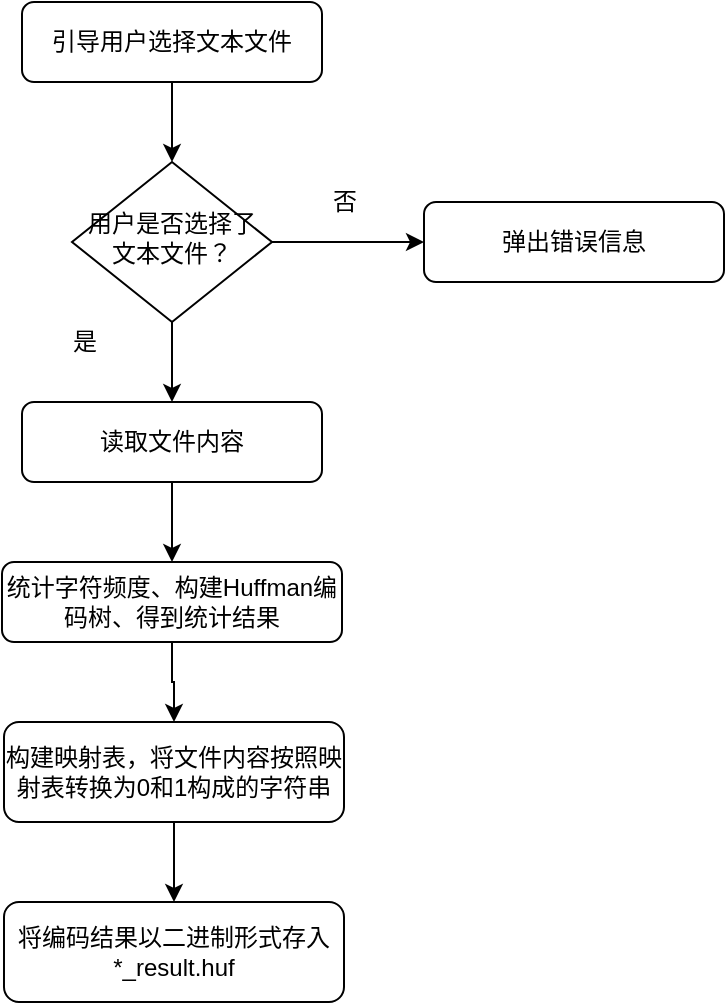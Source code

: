 <mxfile version="15.2.7" type="device"><diagram id="C5RBs43oDa-KdzZeNtuy" name="Page-1"><mxGraphModel dx="928" dy="688" grid="1" gridSize="10" guides="0" tooltips="1" connect="1" arrows="1" fold="1" page="1" pageScale="1" pageWidth="827" pageHeight="1169" math="0" shadow="0"><root><mxCell id="WIyWlLk6GJQsqaUBKTNV-0"/><mxCell id="WIyWlLk6GJQsqaUBKTNV-1" parent="WIyWlLk6GJQsqaUBKTNV-0"/><mxCell id="Tbuy88qhN5G8_59TeEw7-5" style="edgeStyle=orthogonalEdgeStyle;rounded=0;orthogonalLoop=1;jettySize=auto;html=1;exitX=0.5;exitY=1;exitDx=0;exitDy=0;entryX=0.5;entryY=0;entryDx=0;entryDy=0;" parent="WIyWlLk6GJQsqaUBKTNV-1" source="WIyWlLk6GJQsqaUBKTNV-3" target="WIyWlLk6GJQsqaUBKTNV-6" edge="1"><mxGeometry relative="1" as="geometry"/></mxCell><mxCell id="WIyWlLk6GJQsqaUBKTNV-3" value="引导用户选择文本文件" style="rounded=1;whiteSpace=wrap;html=1;fontSize=12;glass=0;strokeWidth=1;shadow=0;" parent="WIyWlLk6GJQsqaUBKTNV-1" vertex="1"><mxGeometry x="339" y="80" width="150" height="40" as="geometry"/></mxCell><mxCell id="Tbuy88qhN5G8_59TeEw7-6" style="edgeStyle=orthogonalEdgeStyle;rounded=0;orthogonalLoop=1;jettySize=auto;html=1;exitX=1;exitY=0.5;exitDx=0;exitDy=0;" parent="WIyWlLk6GJQsqaUBKTNV-1" source="WIyWlLk6GJQsqaUBKTNV-6" target="Tbuy88qhN5G8_59TeEw7-0" edge="1"><mxGeometry relative="1" as="geometry"/></mxCell><mxCell id="Tbuy88qhN5G8_59TeEw7-7" style="edgeStyle=orthogonalEdgeStyle;rounded=0;orthogonalLoop=1;jettySize=auto;html=1;exitX=0.5;exitY=1;exitDx=0;exitDy=0;entryX=0.5;entryY=0;entryDx=0;entryDy=0;" parent="WIyWlLk6GJQsqaUBKTNV-1" source="WIyWlLk6GJQsqaUBKTNV-6" target="Tbuy88qhN5G8_59TeEw7-1" edge="1"><mxGeometry relative="1" as="geometry"/></mxCell><mxCell id="WIyWlLk6GJQsqaUBKTNV-6" value="用户是否选择了文本文件？" style="rhombus;whiteSpace=wrap;html=1;shadow=0;fontFamily=Helvetica;fontSize=12;align=center;strokeWidth=1;spacing=6;spacingTop=-4;" parent="WIyWlLk6GJQsqaUBKTNV-1" vertex="1"><mxGeometry x="364" y="160" width="100" height="80" as="geometry"/></mxCell><mxCell id="Tbuy88qhN5G8_59TeEw7-0" value="弹出错误信息" style="rounded=1;whiteSpace=wrap;html=1;fontSize=12;glass=0;strokeWidth=1;shadow=0;" parent="WIyWlLk6GJQsqaUBKTNV-1" vertex="1"><mxGeometry x="540" y="180" width="150" height="40" as="geometry"/></mxCell><mxCell id="Tbuy88qhN5G8_59TeEw7-8" style="edgeStyle=orthogonalEdgeStyle;rounded=0;orthogonalLoop=1;jettySize=auto;html=1;exitX=0.5;exitY=1;exitDx=0;exitDy=0;entryX=0.5;entryY=0;entryDx=0;entryDy=0;" parent="WIyWlLk6GJQsqaUBKTNV-1" source="Tbuy88qhN5G8_59TeEw7-1" target="Tbuy88qhN5G8_59TeEw7-2" edge="1"><mxGeometry relative="1" as="geometry"/></mxCell><mxCell id="Tbuy88qhN5G8_59TeEw7-1" value="读取文件内容" style="rounded=1;whiteSpace=wrap;html=1;fontSize=12;glass=0;strokeWidth=1;shadow=0;" parent="WIyWlLk6GJQsqaUBKTNV-1" vertex="1"><mxGeometry x="339" y="280" width="150" height="40" as="geometry"/></mxCell><mxCell id="Tbuy88qhN5G8_59TeEw7-15" style="edgeStyle=orthogonalEdgeStyle;rounded=0;orthogonalLoop=1;jettySize=auto;html=1;exitX=0.5;exitY=1;exitDx=0;exitDy=0;entryX=0.5;entryY=0;entryDx=0;entryDy=0;" parent="WIyWlLk6GJQsqaUBKTNV-1" source="Tbuy88qhN5G8_59TeEw7-2" target="Tbuy88qhN5G8_59TeEw7-13" edge="1"><mxGeometry relative="1" as="geometry"/></mxCell><mxCell id="Tbuy88qhN5G8_59TeEw7-2" value="统计字符频度、构建Huffman编码树、得到统计结果" style="rounded=1;whiteSpace=wrap;html=1;fontSize=12;glass=0;strokeWidth=1;shadow=0;" parent="WIyWlLk6GJQsqaUBKTNV-1" vertex="1"><mxGeometry x="329" y="360" width="170" height="40" as="geometry"/></mxCell><mxCell id="Tbuy88qhN5G8_59TeEw7-16" style="edgeStyle=orthogonalEdgeStyle;rounded=0;orthogonalLoop=1;jettySize=auto;html=1;exitX=0.5;exitY=1;exitDx=0;exitDy=0;entryX=0.5;entryY=0;entryDx=0;entryDy=0;" parent="WIyWlLk6GJQsqaUBKTNV-1" source="Tbuy88qhN5G8_59TeEw7-13" target="Tbuy88qhN5G8_59TeEw7-14" edge="1"><mxGeometry relative="1" as="geometry"/></mxCell><mxCell id="Tbuy88qhN5G8_59TeEw7-13" value="构建映射表，将文件内容按照映射表转换为0和1构成的字符串" style="rounded=1;whiteSpace=wrap;html=1;fontSize=12;glass=0;strokeWidth=1;shadow=0;" parent="WIyWlLk6GJQsqaUBKTNV-1" vertex="1"><mxGeometry x="330" y="440" width="170" height="50" as="geometry"/></mxCell><mxCell id="Tbuy88qhN5G8_59TeEw7-14" value="将编码结果以二进制形式存入*_result.huf" style="rounded=1;whiteSpace=wrap;html=1;fontSize=12;glass=0;strokeWidth=1;shadow=0;" parent="WIyWlLk6GJQsqaUBKTNV-1" vertex="1"><mxGeometry x="330" y="530" width="170" height="50" as="geometry"/></mxCell><mxCell id="28qpOQMIsbUpcEQJliGK-0" value="否" style="text;html=1;align=center;verticalAlign=middle;resizable=0;points=[];autosize=1;strokeColor=none;fillColor=none;" vertex="1" parent="WIyWlLk6GJQsqaUBKTNV-1"><mxGeometry x="485" y="170" width="30" height="20" as="geometry"/></mxCell><mxCell id="28qpOQMIsbUpcEQJliGK-1" value="是" style="text;html=1;align=center;verticalAlign=middle;resizable=0;points=[];autosize=1;strokeColor=none;fillColor=none;" vertex="1" parent="WIyWlLk6GJQsqaUBKTNV-1"><mxGeometry x="355" y="240" width="30" height="20" as="geometry"/></mxCell></root></mxGraphModel></diagram></mxfile>